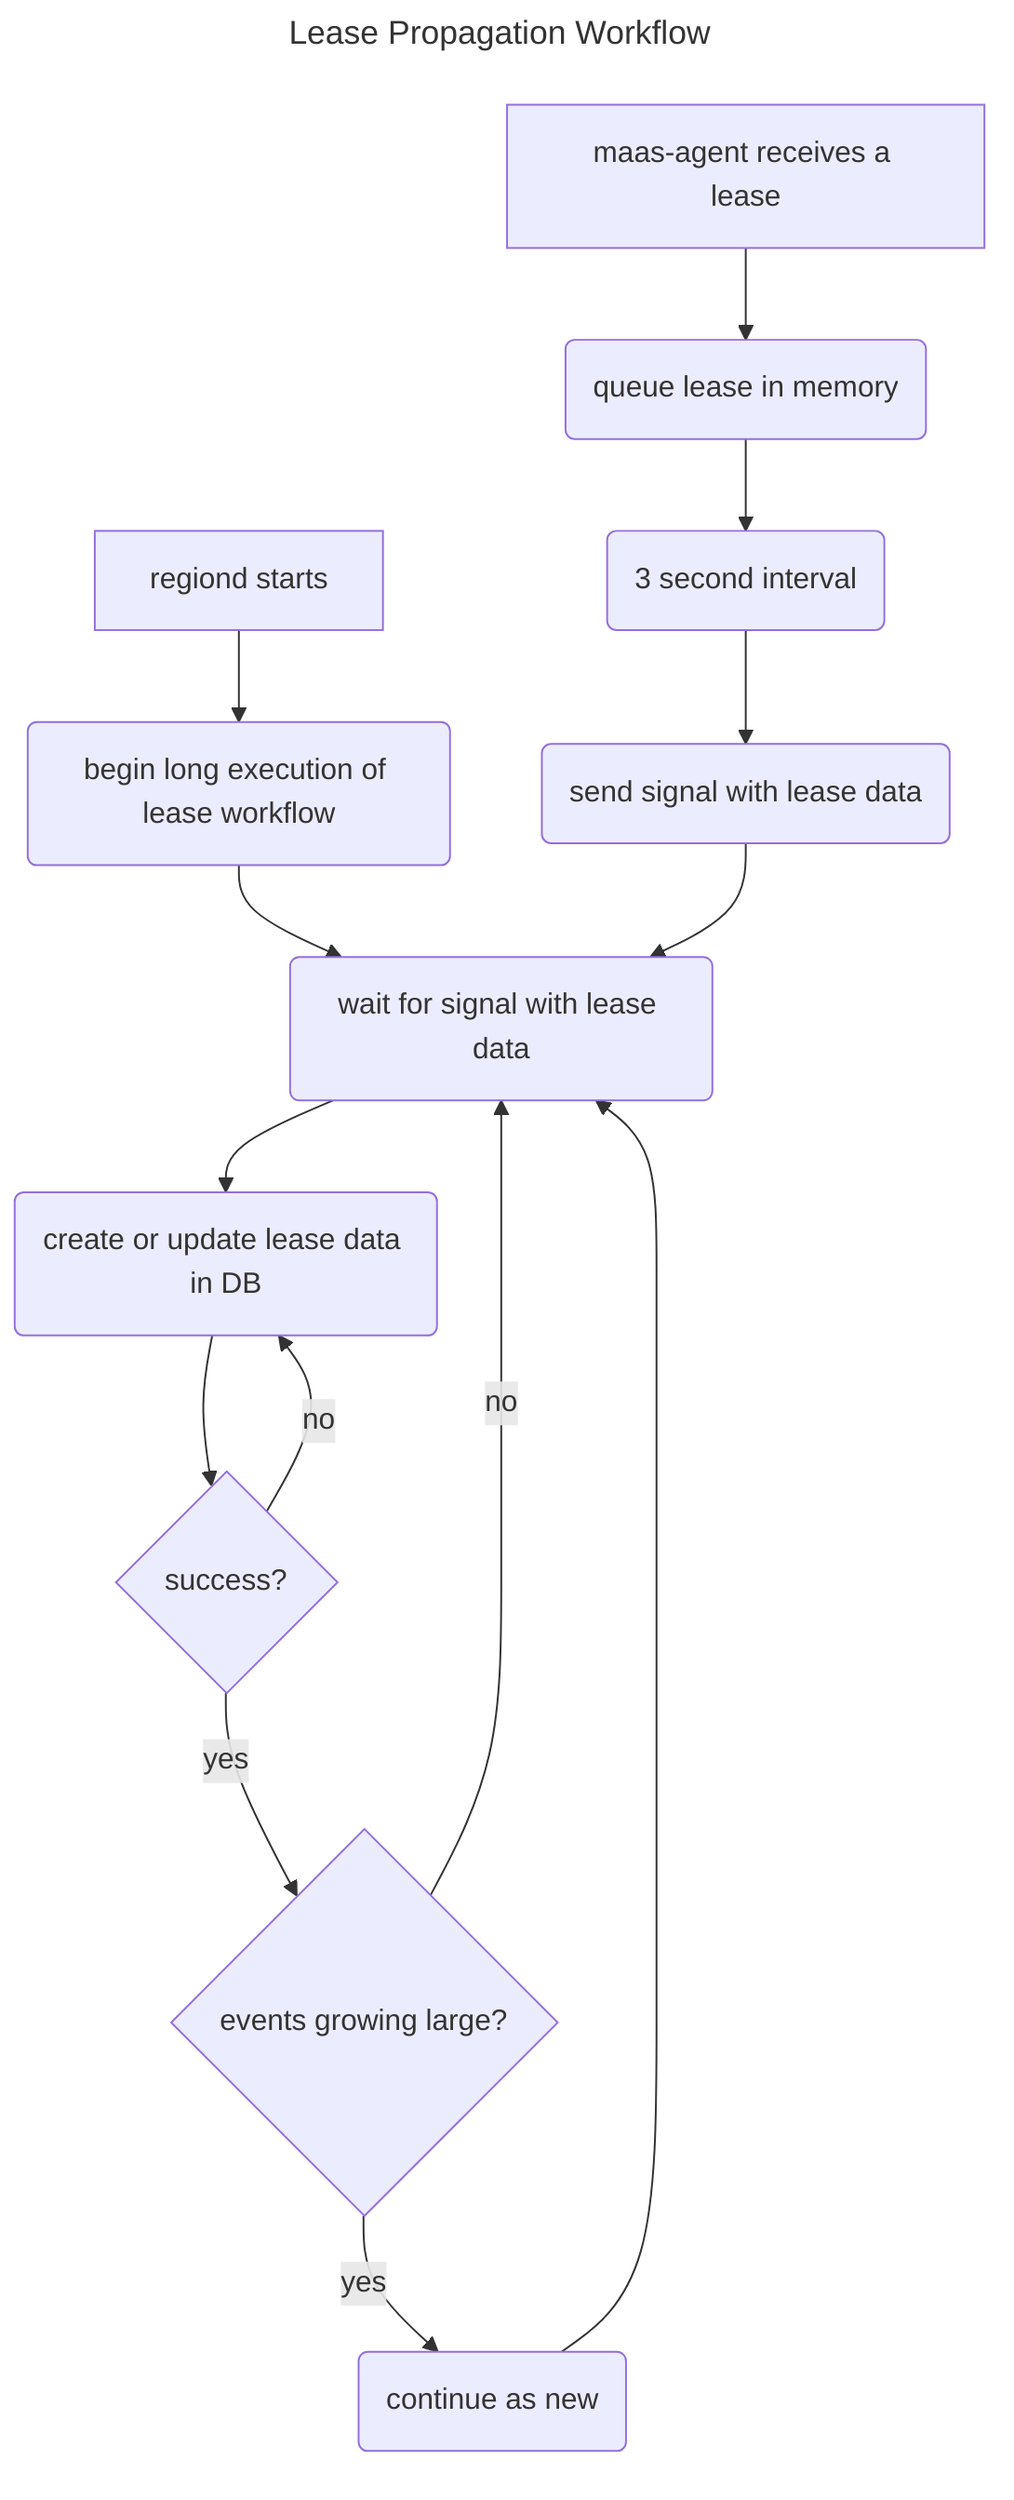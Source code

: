 ---
title: Lease Propagation Workflow
---
flowchart TD
    A[maas-agent receives a lease] --> B(queue lease in memory)
    C[regiond starts] --> D(begin long execution of lease workflow)
    D --> E(wait for signal with lease data)
    B --> F(3 second interval)
    F --> G(send signal with lease data)
    G --> E
    E --> H(create or update lease data in DB)
    H --> I{success?}
    I -->|yes| J{events growing large?}
    I -->|no| H
    J -->|yes| K(continue as new)
    J -->|no| E
    K --> E